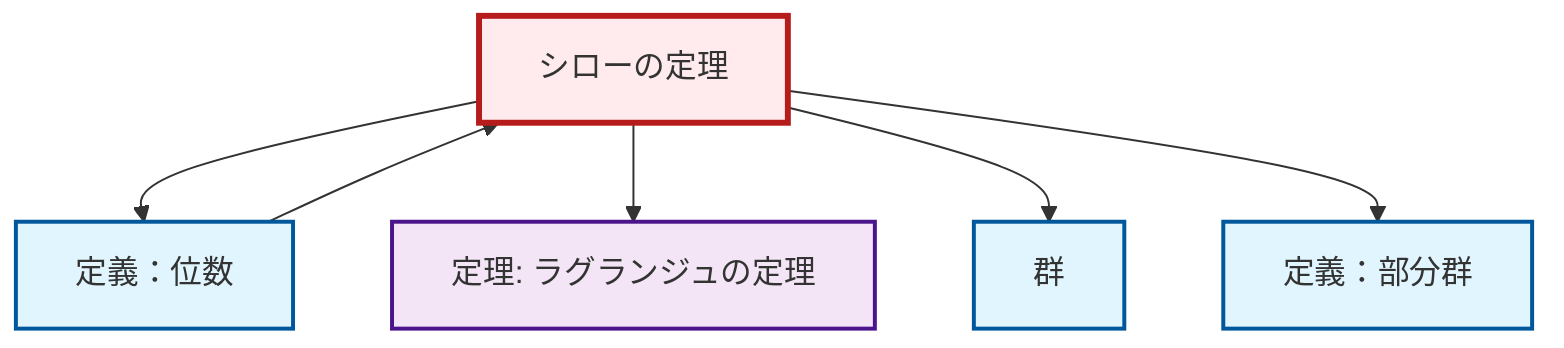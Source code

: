 graph TD
    classDef definition fill:#e1f5fe,stroke:#01579b,stroke-width:2px
    classDef theorem fill:#f3e5f5,stroke:#4a148c,stroke-width:2px
    classDef axiom fill:#fff3e0,stroke:#e65100,stroke-width:2px
    classDef example fill:#e8f5e9,stroke:#1b5e20,stroke-width:2px
    classDef current fill:#ffebee,stroke:#b71c1c,stroke-width:3px
    def-subgroup["定義：部分群"]:::definition
    thm-lagrange["定理: ラグランジュの定理"]:::theorem
    def-group["群"]:::definition
    thm-sylow["シローの定理"]:::theorem
    def-order["定義：位数"]:::definition
    thm-sylow --> def-order
    thm-sylow --> thm-lagrange
    def-order --> thm-sylow
    thm-sylow --> def-group
    thm-sylow --> def-subgroup
    class thm-sylow current